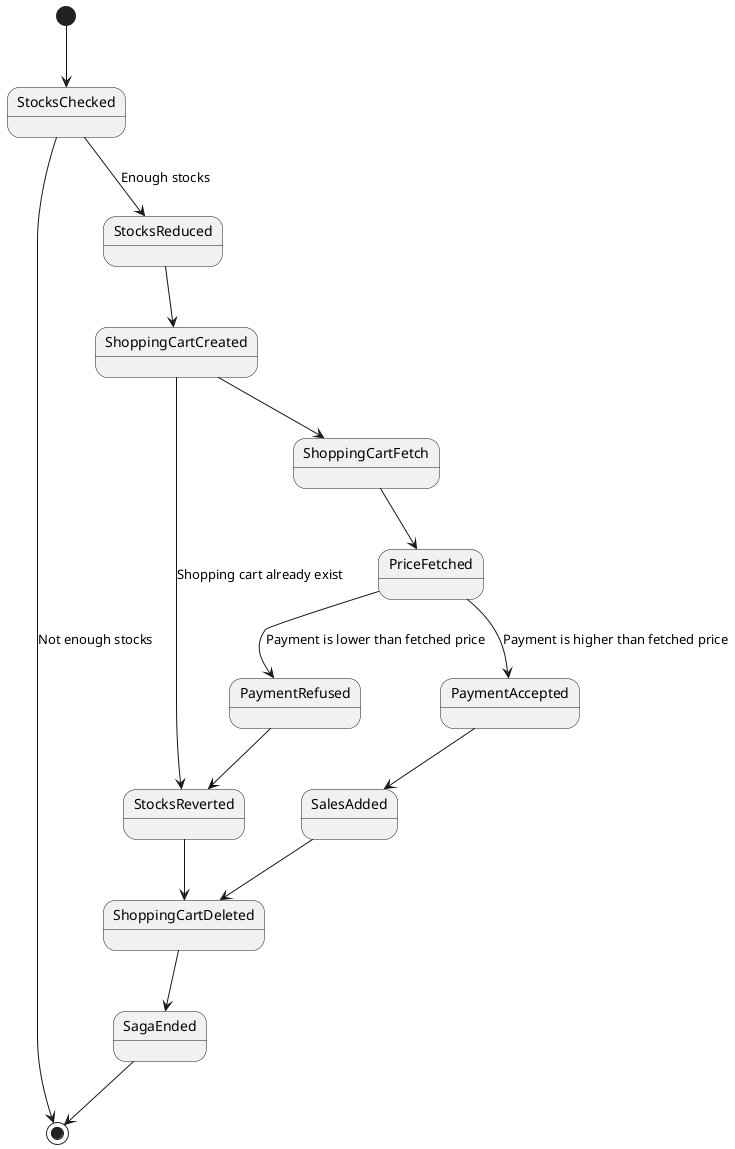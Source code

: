 @startuml saga
[*] --> StocksChecked
StocksChecked --> [*] : Not enough stocks
StocksChecked --> StocksReduced : Enough stocks
StocksReduced --> ShoppingCartCreated
ShoppingCartCreated --> StocksReverted : Shopping cart already exist
ShoppingCartCreated --> ShoppingCartFetch
ShoppingCartFetch --> PriceFetched

PriceFetched --> PaymentAccepted : Payment is higher than fetched price
PaymentAccepted --> SalesAdded
SalesAdded --> ShoppingCartDeleted


PriceFetched --> PaymentRefused : Payment is lower than fetched price
PaymentRefused --> StocksReverted

ShoppingCartDeleted --> SagaEnded
StocksReverted --> ShoppingCartDeleted

SagaEnded --> [*]
@enduml